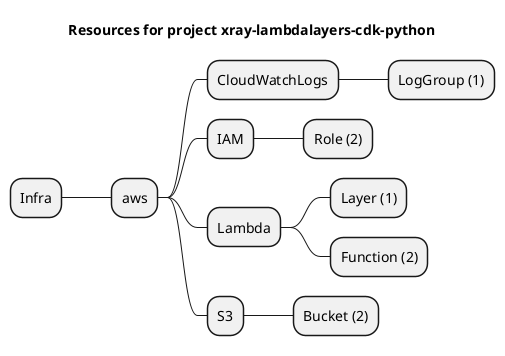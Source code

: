 @startmindmap
title Resources for project xray-lambdalayers-cdk-python
skinparam monochrome true
+ Infra
++ aws
+++ CloudWatchLogs
++++ LogGroup (1)
+++ IAM
++++ Role (2)
+++ Lambda
++++ Layer (1)
++++ Function (2)
+++ S3
++++ Bucket (2)
@endmindmap